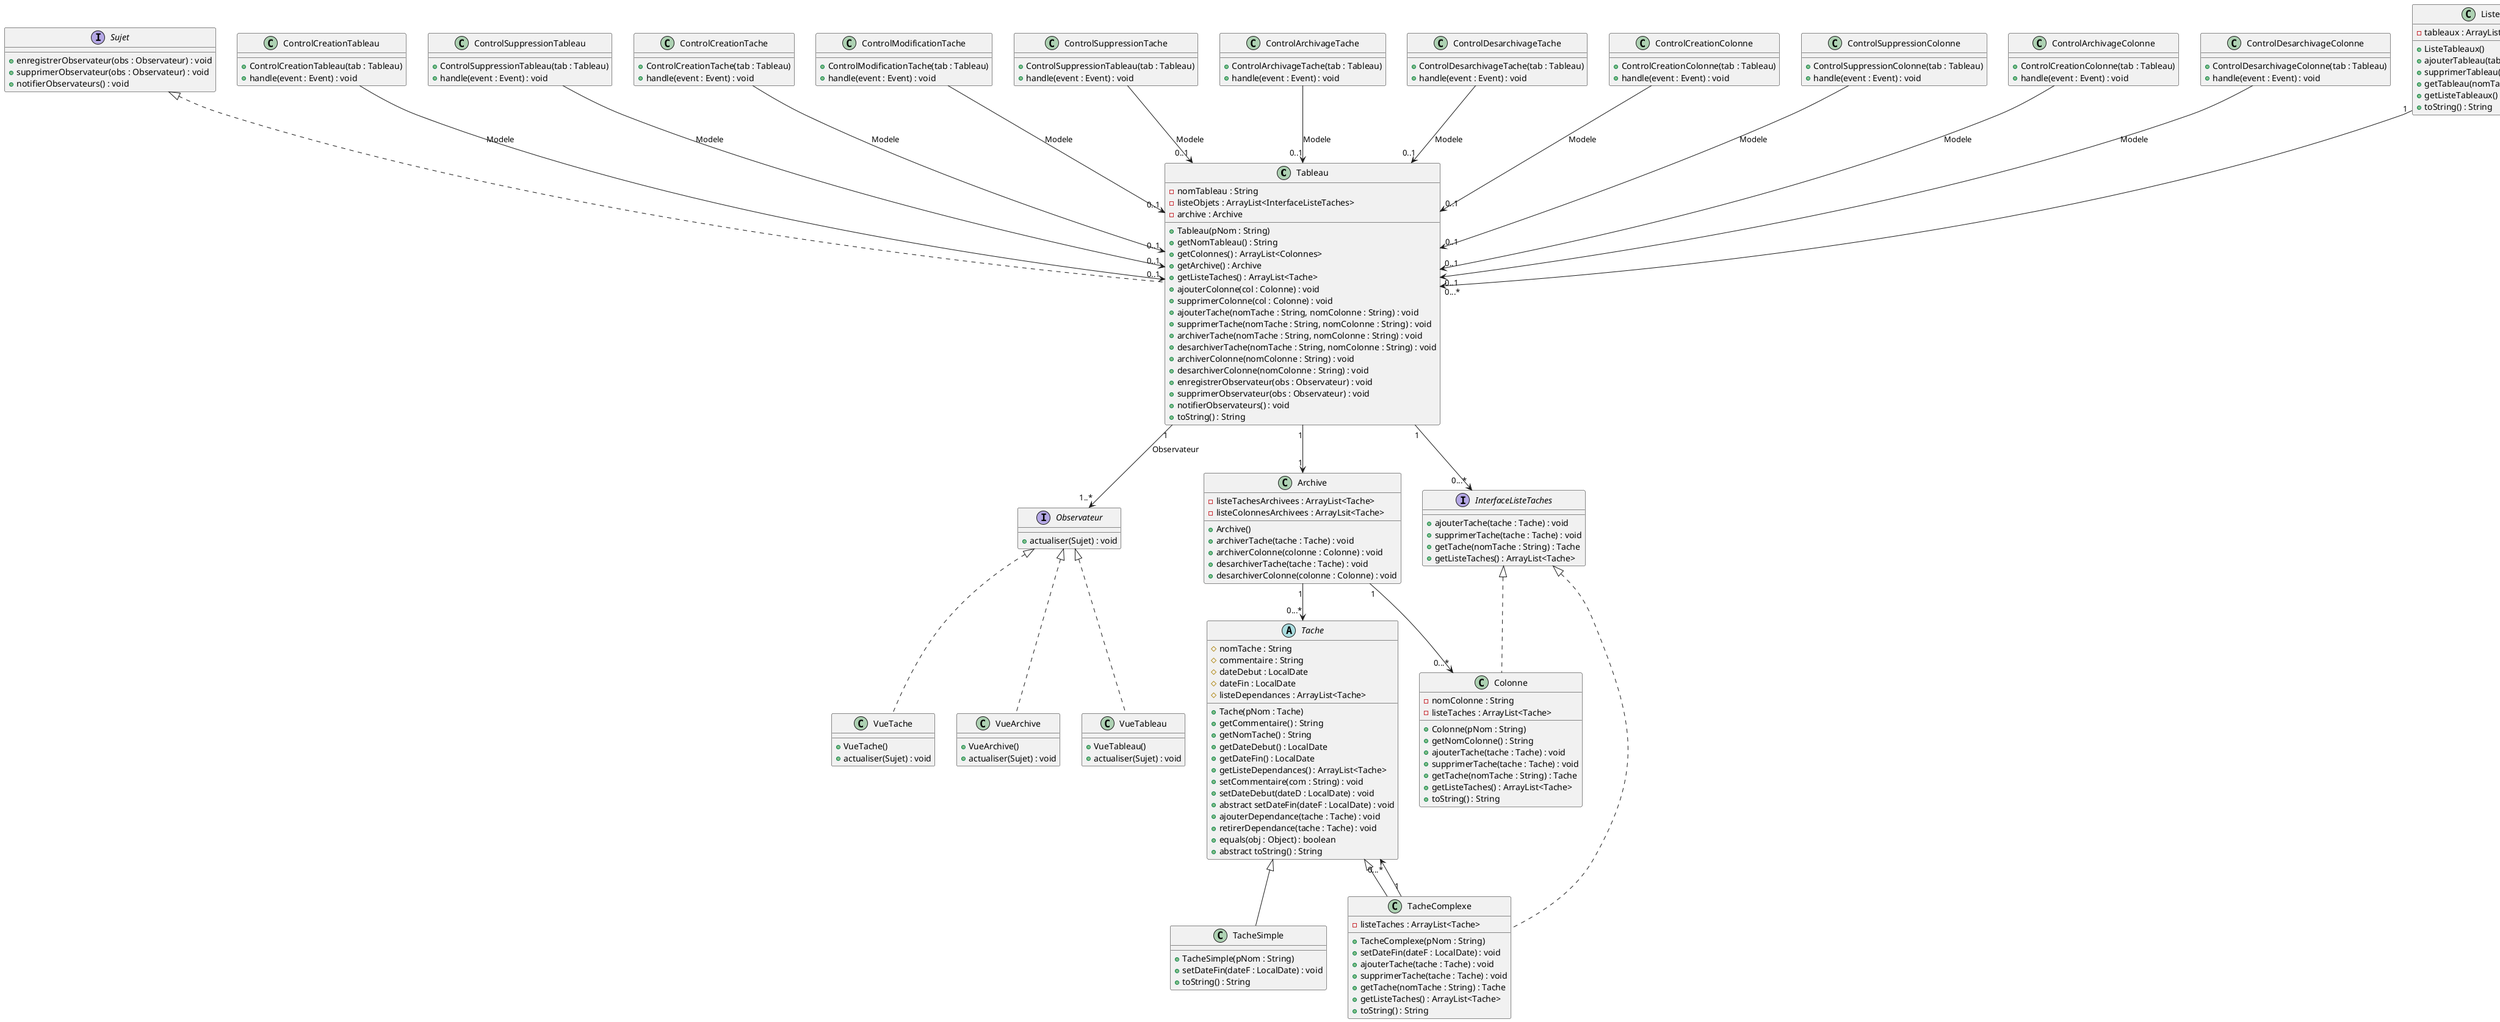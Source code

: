 @startuml
'https://plantuml.com/class-diagram

class Tableau implements Sujet{
- nomTableau : String
- listeObjets : ArrayList<InterfaceListeTaches>
- archive : Archive
+ Tableau(pNom : String)
+ getNomTableau() : String
+ getColonnes() : ArrayList<Colonnes>
+ getArchive() : Archive
+ getListeTaches() : ArrayList<Tache>
+ ajouterColonne(col : Colonne) : void
+ supprimerColonne(col : Colonne) : void
+ ajouterTache(nomTache : String, nomColonne : String) : void
+ supprimerTache(nomTache : String, nomColonne : String) : void
+ archiverTache(nomTache : String, nomColonne : String) : void
+ desarchiverTache(nomTache : String, nomColonne : String) : void
+ archiverColonne(nomColonne : String) : void
+ desarchiverColonne(nomColonne : String) : void
+ enregistrerObservateur(obs : Observateur) : void
+ supprimerObservateur(obs : Observateur) : void
+ notifierObservateurs() : void
+ toString() : String
}


interface Sujet {
+ enregistrerObservateur(obs : Observateur) : void
+ supprimerObservateur(obs : Observateur) : void
+ notifierObservateurs() : void
}

interface Observateur {
+ actualiser(Sujet) : void
}

class ControlCreationTableau {
+ ControlCreationTableau(tab : Tableau)
+ handle(event : Event) : void
}

class ControlSuppressionTableau {
+ ControlSuppressionTableau(tab : Tableau)
+ handle(event : Event) : void
}

class ControlCreationTache {
+ ControlCreationTache(tab : Tableau)
+ handle(event : Event) : void
}

class ControlModificationTache {
+ ControlModificationTache(tab : Tableau)
+ handle(event : Event) : void
}

class ControlSuppressionTache {
+ ControlSuppressionTableau(tab : Tableau)
+ handle(event : Event) : void
}

class ControlArchivageTache {
+ ControlArchivageTache(tab : Tableau)
+ handle(event : Event) : void
}

class ControlDesarchivageTache {
+ ControlDesarchivageTache(tab : Tableau)
+ handle(event : Event) : void
}

class ControlCreationColonne {
+ ControlCreationColonne(tab : Tableau)
+ handle(event : Event) : void
}

class ControlSuppressionColonne {
+ ControlSuppressionColonne(tab : Tableau)
+ handle(event : Event) : void
}

class ControlArchivageColonne {
+ ControlCreationColonne(tab : Tableau)
+ handle(event : Event) : void
}

class ControlDesarchivageColonne {
+ ControlDesarchivageColonne(tab : Tableau)
+ handle(event : Event) : void
}

class VueTableau implements Observateur {
+ VueTableau()
+ actualiser(Sujet) : void
}

class VueTache implements Observateur {
+ VueTache()
+ actualiser(Sujet) : void
}

class VueArchive implements Observateur {
+ VueArchive()
+ actualiser(Sujet) : void
}

class Archive {
- listeTachesArchivees : ArrayList<Tache>
- listeColonnesArchivees : ArrayLsit<Tache>
+ Archive()
+ archiverTache(tache : Tache) : void
+ archiverColonne(colonne : Colonne) : void
+ desarchiverTache(tache : Tache) : void
+ desarchiverColonne(colonne : Colonne) : void
}

class ListeTableaux {
- tableaux : ArrayList<Tableau>
+ ListeTableaux()
+ ajouterTableau(tab : Tableau) : void
+ supprimerTableau(tab : Tableau) : void
+ getTableau(nomTab : String) : Tableau
+ getListeTableaux() : ArrayList<Tableau>
+ toString() : String
}

interface InterfaceListeTaches {
+ ajouterTache(tache : Tache) : void
+ supprimerTache(tache : Tache) : void
+ getTache(nomTache : String) : Tache
+ getListeTaches() : ArrayList<Tache>
}

class Colonne implements InterfaceListeTaches {
- nomColonne : String
- listeTaches : ArrayList<Tache>
+ Colonne(pNom : String)
+ getNomColonne() : String
+ ajouterTache(tache : Tache) : void
+ supprimerTache(tache : Tache) : void
+ getTache(nomTache : String) : Tache
+ getListeTaches() : ArrayList<Tache>
+ toString() : String
}

abstract class Tache {
# nomTache : String
# commentaire : String
# dateDebut : LocalDate
# dateFin : LocalDate
# listeDependances : ArrayList<Tache>
+ Tache(pNom : Tache)
+ getCommentaire() : String
+ getNomTache() : String
+ getDateDebut() : LocalDate
+ getDateFin() : LocalDate
+ getListeDependances() : ArrayList<Tache>
+ setCommentaire(com : String) : void
+ setDateDebut(dateD : LocalDate) : void
+ abstract setDateFin(dateF : LocalDate) : void
+ ajouterDependance(tache : Tache) : void
+ retirerDependance(tache : Tache) : void
+ equals(obj : Object) : boolean
+ abstract toString() : String
}

class TacheComplexe extends Tache implements InterfaceListeTaches {
- listeTaches : ArrayList<Tache>
+ TacheComplexe(pNom : String)
+ setDateFin(dateF : LocalDate) : void
+ ajouterTache(tache : Tache) : void
+ supprimerTache(tache : Tache) : void
+ getTache(nomTache : String) : Tache
+ getListeTaches() : ArrayList<Tache>
+ toString() : String
}

class TacheSimple extends Tache {
+ TacheSimple(pNom : String)
+ setDateFin(dateF : LocalDate) : void
+ toString() : String
}


Tableau "1" --> "0...*" InterfaceListeTaches
Tableau "1" --> "1" Archive
Archive "1" --> "0...*" Colonne
Archive "1" --> "0...*" Tache
TacheComplexe "1" --> "0...*" Tache
ListeTableaux "1" --> "0...*" Tableau


Tableau "1" --> "1..*" Observateur : Observateur
ControlCreationTableau --> "0..1" Tableau : Modele
ControlSuppressionTableau --> "0..1" Tableau : Modele
ControlCreationTache --> "0..1" Tableau : Modele
ControlModificationTache --> "0..1" Tableau : Modele
ControlSuppressionTache --> "0..1" Tableau : Modele
ControlArchivageTache --> "0..1" Tableau : Modele
ControlDesarchivageTache --> "0..1" Tableau : Modele
ControlCreationColonne --> "0..1" Tableau : Modele
ControlSuppressionColonne --> "0..1" Tableau : Modele
ControlArchivageColonne --> "0..1" Tableau : Modele
ControlDesarchivageColonne --> "0..1" Tableau : Modele

@enduml